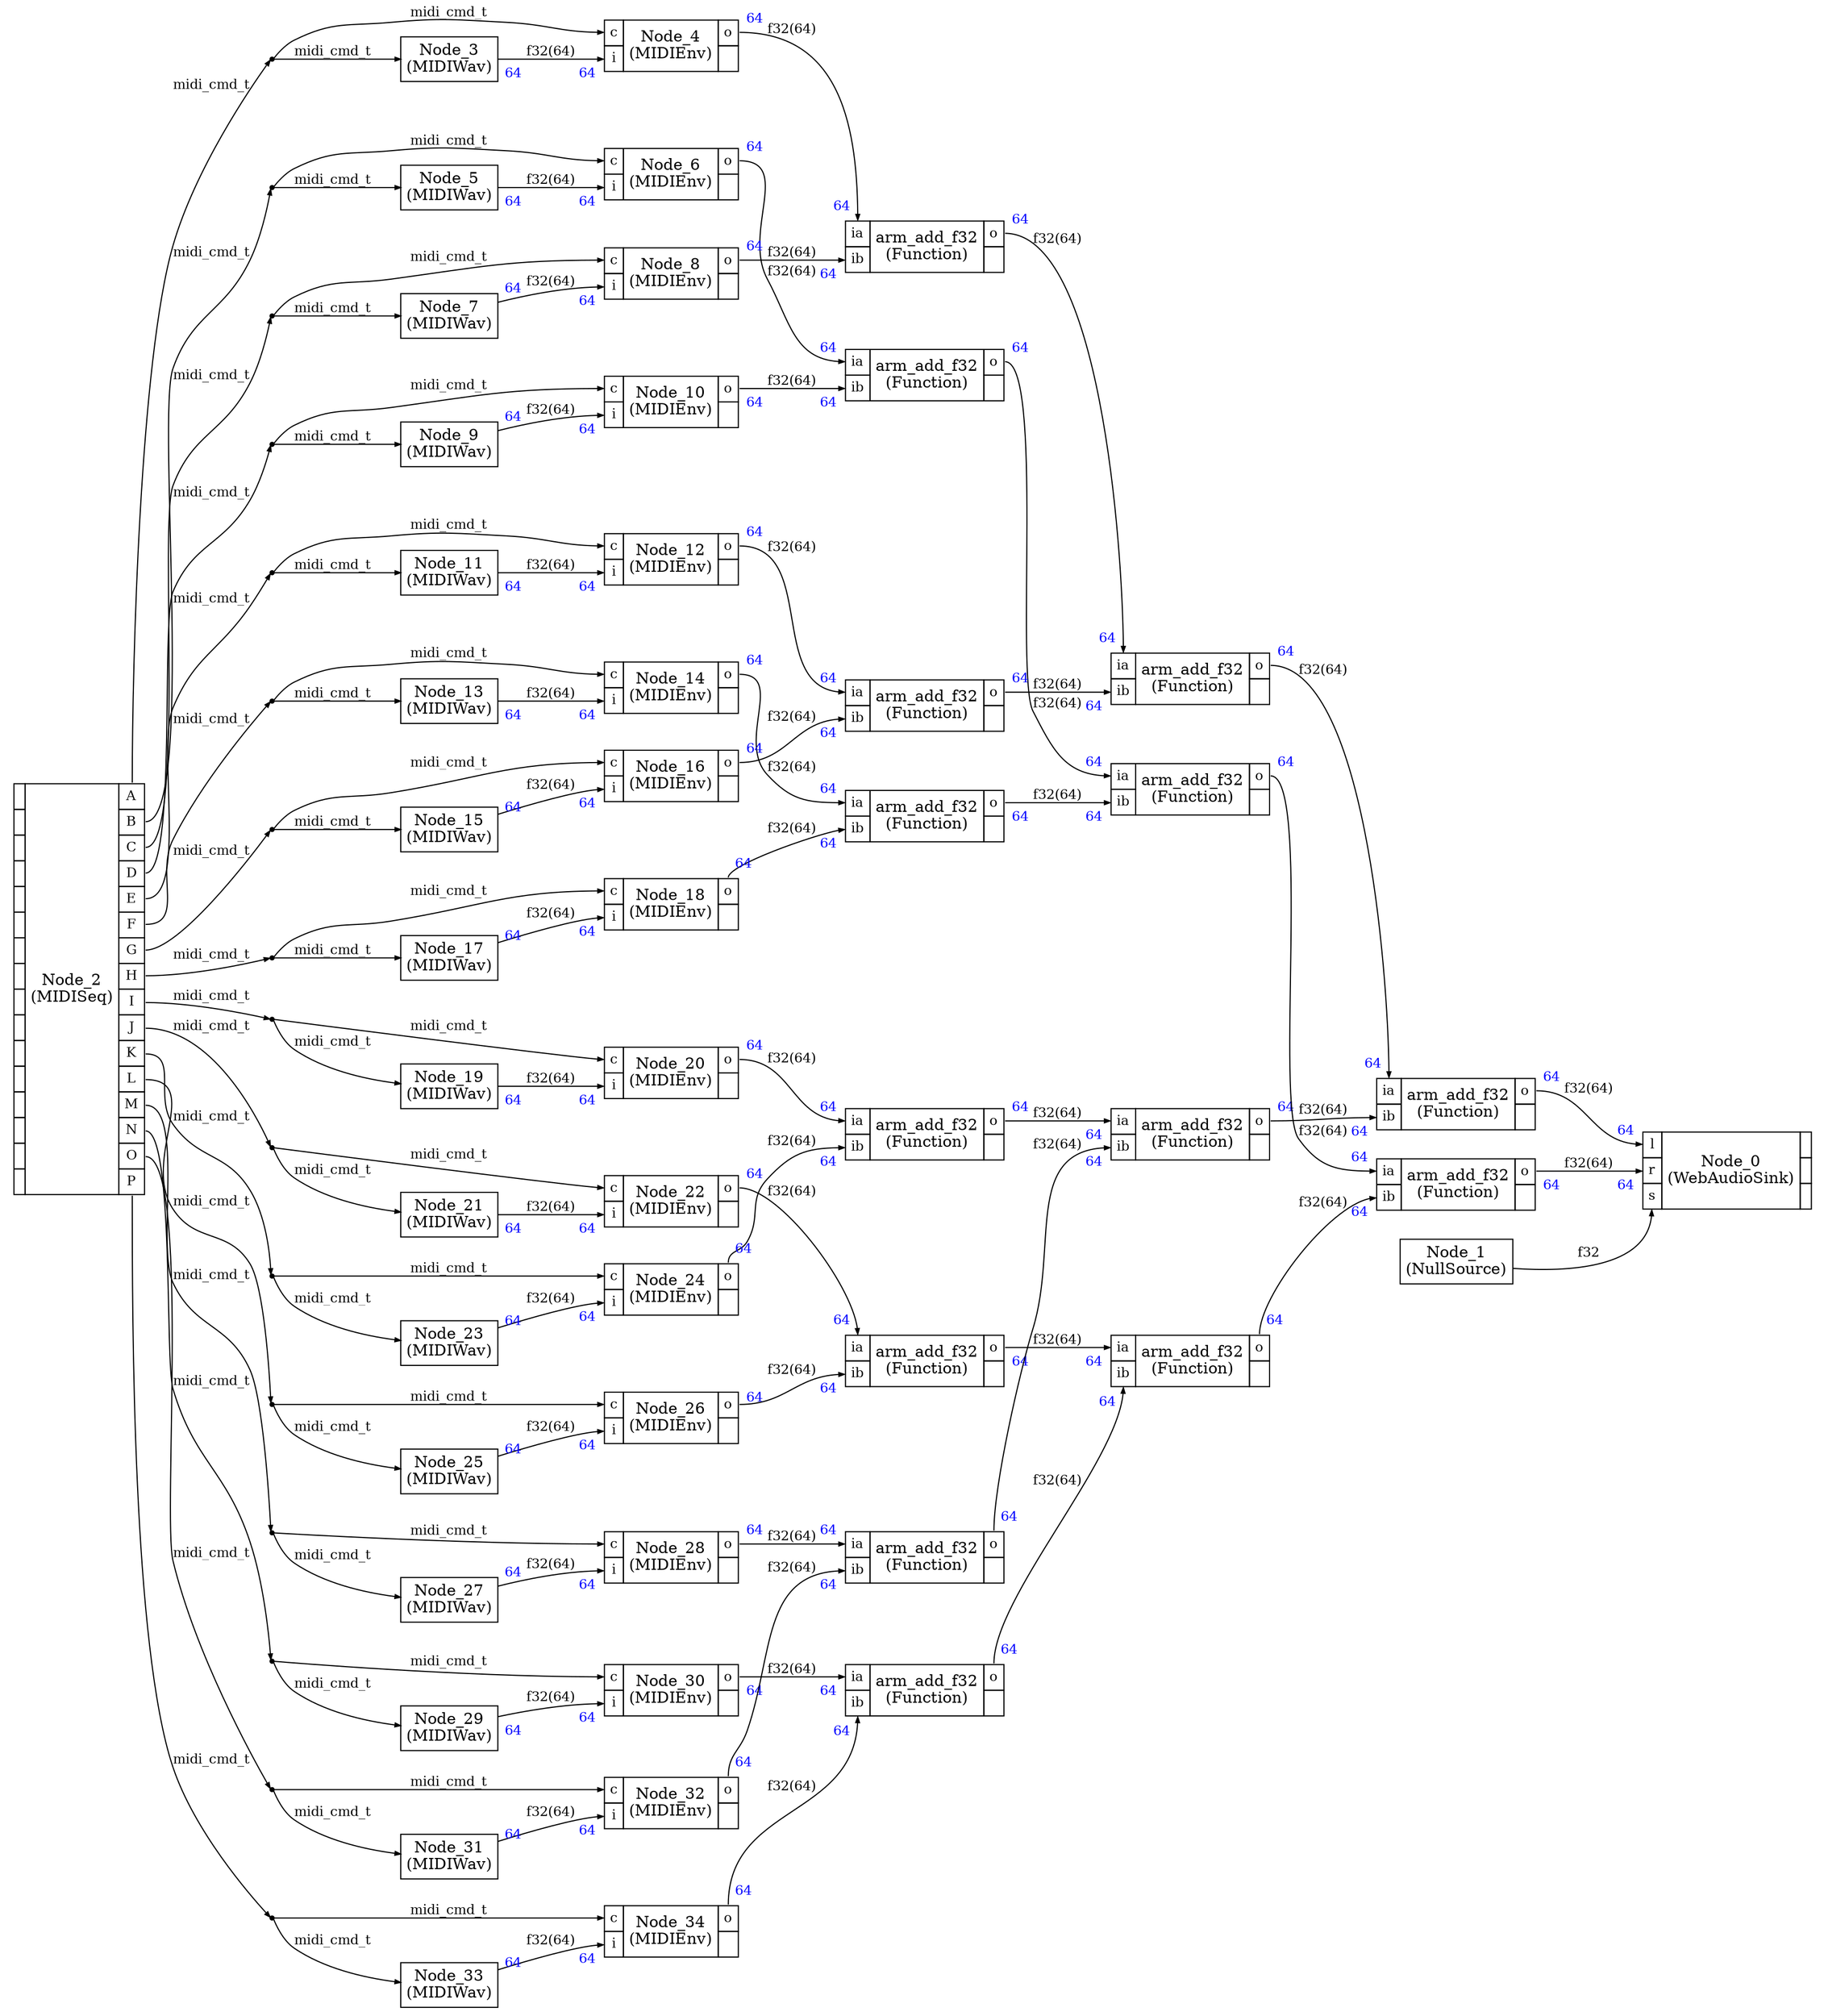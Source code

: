 



digraph structs {
    bgcolor = "white"
    node [shape=plaintext,color="black",fontcolor="black",fontname="Times-Roman"]
    rankdir=LR
    edge [arrowsize="0.5",color="black",fontcolor="black",fontname="Times-Roman"]



Node_0 [label=<
<TABLE color="black" bgcolor="none" BORDER="0" CELLBORDER="1" CELLSPACING="0" CELLPADDING="4">
  <TR>
    <TD PORT="l"><FONT POINT-SIZE="12.0" COLOR="black">l</FONT></TD>
    <TD ALIGN="CENTER" ROWSPAN="3"><FONT COLOR="black" POINT-SIZE="14.0">Node_0<BR/>(WebAudioSink)</FONT></TD>
    <TD></TD>
  </TR>
<TR>
<TD PORT="r"><FONT POINT-SIZE="12.0" COLOR="black">r</FONT></TD>

 
<TD></TD></TR><TR>
<TD PORT="s"><FONT POINT-SIZE="12.0" COLOR="black">s</FONT></TD>

 
<TD></TD></TR>

</TABLE>>];

Node_1 [label=<
<TABLE color="black" bgcolor="none" BORDER="0" CELLBORDER="1" CELLSPACING="0" CELLPADDING="4">
  <TR>
    <TD ALIGN="CENTER" PORT="i"><FONT COLOR="black" POINT-SIZE="14.0">Node_1<BR/>(NullSource)</FONT></TD>
  </TR>
</TABLE>>];


Node_10 [label=<
<TABLE color="black" bgcolor="none" BORDER="0" CELLBORDER="1" CELLSPACING="0" CELLPADDING="4">
  <TR>
    <TD PORT="c"><FONT POINT-SIZE="12.0" COLOR="black">c</FONT></TD>
    <TD ALIGN="CENTER" ROWSPAN="2"><FONT COLOR="black" POINT-SIZE="14.0">Node_10<BR/>(MIDIEnv)</FONT></TD>
    <TD PORT="o"><FONT POINT-SIZE="12.0" COLOR="black">o</FONT></TD>
  </TR>
<TR>
<TD PORT="i"><FONT POINT-SIZE="12.0" COLOR="black">i</FONT></TD>

 
<TD></TD></TR>

</TABLE>>];

Node_11 [label=<
<TABLE color="black" bgcolor="none" BORDER="0" CELLBORDER="1" CELLSPACING="0" CELLPADDING="4">
  <TR>
    <TD ALIGN="CENTER" PORT="i"><FONT COLOR="black" POINT-SIZE="14.0">Node_11<BR/>(MIDIWav)</FONT></TD>
  </TR>
</TABLE>>];


Node_12 [label=<
<TABLE color="black" bgcolor="none" BORDER="0" CELLBORDER="1" CELLSPACING="0" CELLPADDING="4">
  <TR>
    <TD PORT="c"><FONT POINT-SIZE="12.0" COLOR="black">c</FONT></TD>
    <TD ALIGN="CENTER" ROWSPAN="2"><FONT COLOR="black" POINT-SIZE="14.0">Node_12<BR/>(MIDIEnv)</FONT></TD>
    <TD PORT="o"><FONT POINT-SIZE="12.0" COLOR="black">o</FONT></TD>
  </TR>
<TR>
<TD PORT="i"><FONT POINT-SIZE="12.0" COLOR="black">i</FONT></TD>

 
<TD></TD></TR>

</TABLE>>];

Node_13 [label=<
<TABLE color="black" bgcolor="none" BORDER="0" CELLBORDER="1" CELLSPACING="0" CELLPADDING="4">
  <TR>
    <TD ALIGN="CENTER" PORT="i"><FONT COLOR="black" POINT-SIZE="14.0">Node_13<BR/>(MIDIWav)</FONT></TD>
  </TR>
</TABLE>>];


Node_14 [label=<
<TABLE color="black" bgcolor="none" BORDER="0" CELLBORDER="1" CELLSPACING="0" CELLPADDING="4">
  <TR>
    <TD PORT="c"><FONT POINT-SIZE="12.0" COLOR="black">c</FONT></TD>
    <TD ALIGN="CENTER" ROWSPAN="2"><FONT COLOR="black" POINT-SIZE="14.0">Node_14<BR/>(MIDIEnv)</FONT></TD>
    <TD PORT="o"><FONT POINT-SIZE="12.0" COLOR="black">o</FONT></TD>
  </TR>
<TR>
<TD PORT="i"><FONT POINT-SIZE="12.0" COLOR="black">i</FONT></TD>

 
<TD></TD></TR>

</TABLE>>];

Node_15 [label=<
<TABLE color="black" bgcolor="none" BORDER="0" CELLBORDER="1" CELLSPACING="0" CELLPADDING="4">
  <TR>
    <TD ALIGN="CENTER" PORT="i"><FONT COLOR="black" POINT-SIZE="14.0">Node_15<BR/>(MIDIWav)</FONT></TD>
  </TR>
</TABLE>>];


Node_16 [label=<
<TABLE color="black" bgcolor="none" BORDER="0" CELLBORDER="1" CELLSPACING="0" CELLPADDING="4">
  <TR>
    <TD PORT="c"><FONT POINT-SIZE="12.0" COLOR="black">c</FONT></TD>
    <TD ALIGN="CENTER" ROWSPAN="2"><FONT COLOR="black" POINT-SIZE="14.0">Node_16<BR/>(MIDIEnv)</FONT></TD>
    <TD PORT="o"><FONT POINT-SIZE="12.0" COLOR="black">o</FONT></TD>
  </TR>
<TR>
<TD PORT="i"><FONT POINT-SIZE="12.0" COLOR="black">i</FONT></TD>

 
<TD></TD></TR>

</TABLE>>];

Node_17 [label=<
<TABLE color="black" bgcolor="none" BORDER="0" CELLBORDER="1" CELLSPACING="0" CELLPADDING="4">
  <TR>
    <TD ALIGN="CENTER" PORT="i"><FONT COLOR="black" POINT-SIZE="14.0">Node_17<BR/>(MIDIWav)</FONT></TD>
  </TR>
</TABLE>>];


Node_18 [label=<
<TABLE color="black" bgcolor="none" BORDER="0" CELLBORDER="1" CELLSPACING="0" CELLPADDING="4">
  <TR>
    <TD PORT="c"><FONT POINT-SIZE="12.0" COLOR="black">c</FONT></TD>
    <TD ALIGN="CENTER" ROWSPAN="2"><FONT COLOR="black" POINT-SIZE="14.0">Node_18<BR/>(MIDIEnv)</FONT></TD>
    <TD PORT="o"><FONT POINT-SIZE="12.0" COLOR="black">o</FONT></TD>
  </TR>
<TR>
<TD PORT="i"><FONT POINT-SIZE="12.0" COLOR="black">i</FONT></TD>

 
<TD></TD></TR>

</TABLE>>];

Node_19 [label=<
<TABLE color="black" bgcolor="none" BORDER="0" CELLBORDER="1" CELLSPACING="0" CELLPADDING="4">
  <TR>
    <TD ALIGN="CENTER" PORT="i"><FONT COLOR="black" POINT-SIZE="14.0">Node_19<BR/>(MIDIWav)</FONT></TD>
  </TR>
</TABLE>>];


Node_2 [label=<
<TABLE color="black" bgcolor="none" BORDER="0" CELLBORDER="1" CELLSPACING="0" CELLPADDING="4">
  <TR>
    <TD></TD>
    <TD ALIGN="CENTER" ROWSPAN="16"><FONT COLOR="black" POINT-SIZE="14.0">Node_2<BR/>(MIDISeq)</FONT></TD>
    <TD PORT="A"><FONT POINT-SIZE="12.0" COLOR="black">A</FONT></TD>
  </TR>
<TR>
 
<TD></TD>
<TD PORT="B"><FONT POINT-SIZE="12.0" COLOR="black">B</FONT></TD>
</TR><TR>
 
<TD></TD>
<TD PORT="C"><FONT POINT-SIZE="12.0" COLOR="black">C</FONT></TD>
</TR><TR>
 
<TD></TD>
<TD PORT="D"><FONT POINT-SIZE="12.0" COLOR="black">D</FONT></TD>
</TR><TR>
 
<TD></TD>
<TD PORT="E"><FONT POINT-SIZE="12.0" COLOR="black">E</FONT></TD>
</TR><TR>
 
<TD></TD>
<TD PORT="F"><FONT POINT-SIZE="12.0" COLOR="black">F</FONT></TD>
</TR><TR>
 
<TD></TD>
<TD PORT="G"><FONT POINT-SIZE="12.0" COLOR="black">G</FONT></TD>
</TR><TR>
 
<TD></TD>
<TD PORT="H"><FONT POINT-SIZE="12.0" COLOR="black">H</FONT></TD>
</TR><TR>
 
<TD></TD>
<TD PORT="I"><FONT POINT-SIZE="12.0" COLOR="black">I</FONT></TD>
</TR><TR>
 
<TD></TD>
<TD PORT="J"><FONT POINT-SIZE="12.0" COLOR="black">J</FONT></TD>
</TR><TR>
 
<TD></TD>
<TD PORT="K"><FONT POINT-SIZE="12.0" COLOR="black">K</FONT></TD>
</TR><TR>
 
<TD></TD>
<TD PORT="L"><FONT POINT-SIZE="12.0" COLOR="black">L</FONT></TD>
</TR><TR>
 
<TD></TD>
<TD PORT="M"><FONT POINT-SIZE="12.0" COLOR="black">M</FONT></TD>
</TR><TR>
 
<TD></TD>
<TD PORT="N"><FONT POINT-SIZE="12.0" COLOR="black">N</FONT></TD>
</TR><TR>
 
<TD></TD>
<TD PORT="O"><FONT POINT-SIZE="12.0" COLOR="black">O</FONT></TD>
</TR><TR>
 
<TD></TD>
<TD PORT="P"><FONT POINT-SIZE="12.0" COLOR="black">P</FONT></TD>
</TR>

</TABLE>>];


Node_20 [label=<
<TABLE color="black" bgcolor="none" BORDER="0" CELLBORDER="1" CELLSPACING="0" CELLPADDING="4">
  <TR>
    <TD PORT="c"><FONT POINT-SIZE="12.0" COLOR="black">c</FONT></TD>
    <TD ALIGN="CENTER" ROWSPAN="2"><FONT COLOR="black" POINT-SIZE="14.0">Node_20<BR/>(MIDIEnv)</FONT></TD>
    <TD PORT="o"><FONT POINT-SIZE="12.0" COLOR="black">o</FONT></TD>
  </TR>
<TR>
<TD PORT="i"><FONT POINT-SIZE="12.0" COLOR="black">i</FONT></TD>

 
<TD></TD></TR>

</TABLE>>];

Node_21 [label=<
<TABLE color="black" bgcolor="none" BORDER="0" CELLBORDER="1" CELLSPACING="0" CELLPADDING="4">
  <TR>
    <TD ALIGN="CENTER" PORT="i"><FONT COLOR="black" POINT-SIZE="14.0">Node_21<BR/>(MIDIWav)</FONT></TD>
  </TR>
</TABLE>>];


Node_22 [label=<
<TABLE color="black" bgcolor="none" BORDER="0" CELLBORDER="1" CELLSPACING="0" CELLPADDING="4">
  <TR>
    <TD PORT="c"><FONT POINT-SIZE="12.0" COLOR="black">c</FONT></TD>
    <TD ALIGN="CENTER" ROWSPAN="2"><FONT COLOR="black" POINT-SIZE="14.0">Node_22<BR/>(MIDIEnv)</FONT></TD>
    <TD PORT="o"><FONT POINT-SIZE="12.0" COLOR="black">o</FONT></TD>
  </TR>
<TR>
<TD PORT="i"><FONT POINT-SIZE="12.0" COLOR="black">i</FONT></TD>

 
<TD></TD></TR>

</TABLE>>];

Node_23 [label=<
<TABLE color="black" bgcolor="none" BORDER="0" CELLBORDER="1" CELLSPACING="0" CELLPADDING="4">
  <TR>
    <TD ALIGN="CENTER" PORT="i"><FONT COLOR="black" POINT-SIZE="14.0">Node_23<BR/>(MIDIWav)</FONT></TD>
  </TR>
</TABLE>>];


Node_24 [label=<
<TABLE color="black" bgcolor="none" BORDER="0" CELLBORDER="1" CELLSPACING="0" CELLPADDING="4">
  <TR>
    <TD PORT="c"><FONT POINT-SIZE="12.0" COLOR="black">c</FONT></TD>
    <TD ALIGN="CENTER" ROWSPAN="2"><FONT COLOR="black" POINT-SIZE="14.0">Node_24<BR/>(MIDIEnv)</FONT></TD>
    <TD PORT="o"><FONT POINT-SIZE="12.0" COLOR="black">o</FONT></TD>
  </TR>
<TR>
<TD PORT="i"><FONT POINT-SIZE="12.0" COLOR="black">i</FONT></TD>

 
<TD></TD></TR>

</TABLE>>];

Node_25 [label=<
<TABLE color="black" bgcolor="none" BORDER="0" CELLBORDER="1" CELLSPACING="0" CELLPADDING="4">
  <TR>
    <TD ALIGN="CENTER" PORT="i"><FONT COLOR="black" POINT-SIZE="14.0">Node_25<BR/>(MIDIWav)</FONT></TD>
  </TR>
</TABLE>>];


Node_26 [label=<
<TABLE color="black" bgcolor="none" BORDER="0" CELLBORDER="1" CELLSPACING="0" CELLPADDING="4">
  <TR>
    <TD PORT="c"><FONT POINT-SIZE="12.0" COLOR="black">c</FONT></TD>
    <TD ALIGN="CENTER" ROWSPAN="2"><FONT COLOR="black" POINT-SIZE="14.0">Node_26<BR/>(MIDIEnv)</FONT></TD>
    <TD PORT="o"><FONT POINT-SIZE="12.0" COLOR="black">o</FONT></TD>
  </TR>
<TR>
<TD PORT="i"><FONT POINT-SIZE="12.0" COLOR="black">i</FONT></TD>

 
<TD></TD></TR>

</TABLE>>];

Node_27 [label=<
<TABLE color="black" bgcolor="none" BORDER="0" CELLBORDER="1" CELLSPACING="0" CELLPADDING="4">
  <TR>
    <TD ALIGN="CENTER" PORT="i"><FONT COLOR="black" POINT-SIZE="14.0">Node_27<BR/>(MIDIWav)</FONT></TD>
  </TR>
</TABLE>>];


Node_28 [label=<
<TABLE color="black" bgcolor="none" BORDER="0" CELLBORDER="1" CELLSPACING="0" CELLPADDING="4">
  <TR>
    <TD PORT="c"><FONT POINT-SIZE="12.0" COLOR="black">c</FONT></TD>
    <TD ALIGN="CENTER" ROWSPAN="2"><FONT COLOR="black" POINT-SIZE="14.0">Node_28<BR/>(MIDIEnv)</FONT></TD>
    <TD PORT="o"><FONT POINT-SIZE="12.0" COLOR="black">o</FONT></TD>
  </TR>
<TR>
<TD PORT="i"><FONT POINT-SIZE="12.0" COLOR="black">i</FONT></TD>

 
<TD></TD></TR>

</TABLE>>];

Node_29 [label=<
<TABLE color="black" bgcolor="none" BORDER="0" CELLBORDER="1" CELLSPACING="0" CELLPADDING="4">
  <TR>
    <TD ALIGN="CENTER" PORT="i"><FONT COLOR="black" POINT-SIZE="14.0">Node_29<BR/>(MIDIWav)</FONT></TD>
  </TR>
</TABLE>>];

Node_3 [label=<
<TABLE color="black" bgcolor="none" BORDER="0" CELLBORDER="1" CELLSPACING="0" CELLPADDING="4">
  <TR>
    <TD ALIGN="CENTER" PORT="i"><FONT COLOR="black" POINT-SIZE="14.0">Node_3<BR/>(MIDIWav)</FONT></TD>
  </TR>
</TABLE>>];


Node_30 [label=<
<TABLE color="black" bgcolor="none" BORDER="0" CELLBORDER="1" CELLSPACING="0" CELLPADDING="4">
  <TR>
    <TD PORT="c"><FONT POINT-SIZE="12.0" COLOR="black">c</FONT></TD>
    <TD ALIGN="CENTER" ROWSPAN="2"><FONT COLOR="black" POINT-SIZE="14.0">Node_30<BR/>(MIDIEnv)</FONT></TD>
    <TD PORT="o"><FONT POINT-SIZE="12.0" COLOR="black">o</FONT></TD>
  </TR>
<TR>
<TD PORT="i"><FONT POINT-SIZE="12.0" COLOR="black">i</FONT></TD>

 
<TD></TD></TR>

</TABLE>>];

Node_31 [label=<
<TABLE color="black" bgcolor="none" BORDER="0" CELLBORDER="1" CELLSPACING="0" CELLPADDING="4">
  <TR>
    <TD ALIGN="CENTER" PORT="i"><FONT COLOR="black" POINT-SIZE="14.0">Node_31<BR/>(MIDIWav)</FONT></TD>
  </TR>
</TABLE>>];


Node_32 [label=<
<TABLE color="black" bgcolor="none" BORDER="0" CELLBORDER="1" CELLSPACING="0" CELLPADDING="4">
  <TR>
    <TD PORT="c"><FONT POINT-SIZE="12.0" COLOR="black">c</FONT></TD>
    <TD ALIGN="CENTER" ROWSPAN="2"><FONT COLOR="black" POINT-SIZE="14.0">Node_32<BR/>(MIDIEnv)</FONT></TD>
    <TD PORT="o"><FONT POINT-SIZE="12.0" COLOR="black">o</FONT></TD>
  </TR>
<TR>
<TD PORT="i"><FONT POINT-SIZE="12.0" COLOR="black">i</FONT></TD>

 
<TD></TD></TR>

</TABLE>>];

Node_33 [label=<
<TABLE color="black" bgcolor="none" BORDER="0" CELLBORDER="1" CELLSPACING="0" CELLPADDING="4">
  <TR>
    <TD ALIGN="CENTER" PORT="i"><FONT COLOR="black" POINT-SIZE="14.0">Node_33<BR/>(MIDIWav)</FONT></TD>
  </TR>
</TABLE>>];


Node_34 [label=<
<TABLE color="black" bgcolor="none" BORDER="0" CELLBORDER="1" CELLSPACING="0" CELLPADDING="4">
  <TR>
    <TD PORT="c"><FONT POINT-SIZE="12.0" COLOR="black">c</FONT></TD>
    <TD ALIGN="CENTER" ROWSPAN="2"><FONT COLOR="black" POINT-SIZE="14.0">Node_34<BR/>(MIDIEnv)</FONT></TD>
    <TD PORT="o"><FONT POINT-SIZE="12.0" COLOR="black">o</FONT></TD>
  </TR>
<TR>
<TD PORT="i"><FONT POINT-SIZE="12.0" COLOR="black">i</FONT></TD>

 
<TD></TD></TR>

</TABLE>>];


Node_4 [label=<
<TABLE color="black" bgcolor="none" BORDER="0" CELLBORDER="1" CELLSPACING="0" CELLPADDING="4">
  <TR>
    <TD PORT="c"><FONT POINT-SIZE="12.0" COLOR="black">c</FONT></TD>
    <TD ALIGN="CENTER" ROWSPAN="2"><FONT COLOR="black" POINT-SIZE="14.0">Node_4<BR/>(MIDIEnv)</FONT></TD>
    <TD PORT="o"><FONT POINT-SIZE="12.0" COLOR="black">o</FONT></TD>
  </TR>
<TR>
<TD PORT="i"><FONT POINT-SIZE="12.0" COLOR="black">i</FONT></TD>

 
<TD></TD></TR>

</TABLE>>];

Node_5 [label=<
<TABLE color="black" bgcolor="none" BORDER="0" CELLBORDER="1" CELLSPACING="0" CELLPADDING="4">
  <TR>
    <TD ALIGN="CENTER" PORT="i"><FONT COLOR="black" POINT-SIZE="14.0">Node_5<BR/>(MIDIWav)</FONT></TD>
  </TR>
</TABLE>>];


Node_6 [label=<
<TABLE color="black" bgcolor="none" BORDER="0" CELLBORDER="1" CELLSPACING="0" CELLPADDING="4">
  <TR>
    <TD PORT="c"><FONT POINT-SIZE="12.0" COLOR="black">c</FONT></TD>
    <TD ALIGN="CENTER" ROWSPAN="2"><FONT COLOR="black" POINT-SIZE="14.0">Node_6<BR/>(MIDIEnv)</FONT></TD>
    <TD PORT="o"><FONT POINT-SIZE="12.0" COLOR="black">o</FONT></TD>
  </TR>
<TR>
<TD PORT="i"><FONT POINT-SIZE="12.0" COLOR="black">i</FONT></TD>

 
<TD></TD></TR>

</TABLE>>];

Node_7 [label=<
<TABLE color="black" bgcolor="none" BORDER="0" CELLBORDER="1" CELLSPACING="0" CELLPADDING="4">
  <TR>
    <TD ALIGN="CENTER" PORT="i"><FONT COLOR="black" POINT-SIZE="14.0">Node_7<BR/>(MIDIWav)</FONT></TD>
  </TR>
</TABLE>>];


Node_8 [label=<
<TABLE color="black" bgcolor="none" BORDER="0" CELLBORDER="1" CELLSPACING="0" CELLPADDING="4">
  <TR>
    <TD PORT="c"><FONT POINT-SIZE="12.0" COLOR="black">c</FONT></TD>
    <TD ALIGN="CENTER" ROWSPAN="2"><FONT COLOR="black" POINT-SIZE="14.0">Node_8<BR/>(MIDIEnv)</FONT></TD>
    <TD PORT="o"><FONT POINT-SIZE="12.0" COLOR="black">o</FONT></TD>
  </TR>
<TR>
<TD PORT="i"><FONT POINT-SIZE="12.0" COLOR="black">i</FONT></TD>

 
<TD></TD></TR>

</TABLE>>];

Node_9 [label=<
<TABLE color="black" bgcolor="none" BORDER="0" CELLBORDER="1" CELLSPACING="0" CELLPADDING="4">
  <TR>
    <TD ALIGN="CENTER" PORT="i"><FONT COLOR="black" POINT-SIZE="14.0">Node_9<BR/>(MIDIWav)</FONT></TD>
  </TR>
</TABLE>>];


arm_add_f321 [label=<
<TABLE color="black" bgcolor="none" BORDER="0" CELLBORDER="1" CELLSPACING="0" CELLPADDING="4">
  <TR>
    <TD PORT="ia"><FONT POINT-SIZE="12.0" COLOR="black">ia</FONT></TD>
    <TD ALIGN="CENTER" ROWSPAN="2"><FONT COLOR="black" POINT-SIZE="14.0">arm_add_f32<BR/>(Function)</FONT></TD>
    <TD PORT="o"><FONT POINT-SIZE="12.0" COLOR="black">o</FONT></TD>
  </TR>
<TR>
<TD PORT="ib"><FONT POINT-SIZE="12.0" COLOR="black">ib</FONT></TD>

 
<TD></TD></TR>

</TABLE>>];


arm_add_f3210 [label=<
<TABLE color="black" bgcolor="none" BORDER="0" CELLBORDER="1" CELLSPACING="0" CELLPADDING="4">
  <TR>
    <TD PORT="ia"><FONT POINT-SIZE="12.0" COLOR="black">ia</FONT></TD>
    <TD ALIGN="CENTER" ROWSPAN="2"><FONT COLOR="black" POINT-SIZE="14.0">arm_add_f32<BR/>(Function)</FONT></TD>
    <TD PORT="o"><FONT POINT-SIZE="12.0" COLOR="black">o</FONT></TD>
  </TR>
<TR>
<TD PORT="ib"><FONT POINT-SIZE="12.0" COLOR="black">ib</FONT></TD>

 
<TD></TD></TR>

</TABLE>>];


arm_add_f3211 [label=<
<TABLE color="black" bgcolor="none" BORDER="0" CELLBORDER="1" CELLSPACING="0" CELLPADDING="4">
  <TR>
    <TD PORT="ia"><FONT POINT-SIZE="12.0" COLOR="black">ia</FONT></TD>
    <TD ALIGN="CENTER" ROWSPAN="2"><FONT COLOR="black" POINT-SIZE="14.0">arm_add_f32<BR/>(Function)</FONT></TD>
    <TD PORT="o"><FONT POINT-SIZE="12.0" COLOR="black">o</FONT></TD>
  </TR>
<TR>
<TD PORT="ib"><FONT POINT-SIZE="12.0" COLOR="black">ib</FONT></TD>

 
<TD></TD></TR>

</TABLE>>];


arm_add_f3212 [label=<
<TABLE color="black" bgcolor="none" BORDER="0" CELLBORDER="1" CELLSPACING="0" CELLPADDING="4">
  <TR>
    <TD PORT="ia"><FONT POINT-SIZE="12.0" COLOR="black">ia</FONT></TD>
    <TD ALIGN="CENTER" ROWSPAN="2"><FONT COLOR="black" POINT-SIZE="14.0">arm_add_f32<BR/>(Function)</FONT></TD>
    <TD PORT="o"><FONT POINT-SIZE="12.0" COLOR="black">o</FONT></TD>
  </TR>
<TR>
<TD PORT="ib"><FONT POINT-SIZE="12.0" COLOR="black">ib</FONT></TD>

 
<TD></TD></TR>

</TABLE>>];


arm_add_f3213 [label=<
<TABLE color="black" bgcolor="none" BORDER="0" CELLBORDER="1" CELLSPACING="0" CELLPADDING="4">
  <TR>
    <TD PORT="ia"><FONT POINT-SIZE="12.0" COLOR="black">ia</FONT></TD>
    <TD ALIGN="CENTER" ROWSPAN="2"><FONT COLOR="black" POINT-SIZE="14.0">arm_add_f32<BR/>(Function)</FONT></TD>
    <TD PORT="o"><FONT POINT-SIZE="12.0" COLOR="black">o</FONT></TD>
  </TR>
<TR>
<TD PORT="ib"><FONT POINT-SIZE="12.0" COLOR="black">ib</FONT></TD>

 
<TD></TD></TR>

</TABLE>>];


arm_add_f3214 [label=<
<TABLE color="black" bgcolor="none" BORDER="0" CELLBORDER="1" CELLSPACING="0" CELLPADDING="4">
  <TR>
    <TD PORT="ia"><FONT POINT-SIZE="12.0" COLOR="black">ia</FONT></TD>
    <TD ALIGN="CENTER" ROWSPAN="2"><FONT COLOR="black" POINT-SIZE="14.0">arm_add_f32<BR/>(Function)</FONT></TD>
    <TD PORT="o"><FONT POINT-SIZE="12.0" COLOR="black">o</FONT></TD>
  </TR>
<TR>
<TD PORT="ib"><FONT POINT-SIZE="12.0" COLOR="black">ib</FONT></TD>

 
<TD></TD></TR>

</TABLE>>];


arm_add_f322 [label=<
<TABLE color="black" bgcolor="none" BORDER="0" CELLBORDER="1" CELLSPACING="0" CELLPADDING="4">
  <TR>
    <TD PORT="ia"><FONT POINT-SIZE="12.0" COLOR="black">ia</FONT></TD>
    <TD ALIGN="CENTER" ROWSPAN="2"><FONT COLOR="black" POINT-SIZE="14.0">arm_add_f32<BR/>(Function)</FONT></TD>
    <TD PORT="o"><FONT POINT-SIZE="12.0" COLOR="black">o</FONT></TD>
  </TR>
<TR>
<TD PORT="ib"><FONT POINT-SIZE="12.0" COLOR="black">ib</FONT></TD>

 
<TD></TD></TR>

</TABLE>>];


arm_add_f323 [label=<
<TABLE color="black" bgcolor="none" BORDER="0" CELLBORDER="1" CELLSPACING="0" CELLPADDING="4">
  <TR>
    <TD PORT="ia"><FONT POINT-SIZE="12.0" COLOR="black">ia</FONT></TD>
    <TD ALIGN="CENTER" ROWSPAN="2"><FONT COLOR="black" POINT-SIZE="14.0">arm_add_f32<BR/>(Function)</FONT></TD>
    <TD PORT="o"><FONT POINT-SIZE="12.0" COLOR="black">o</FONT></TD>
  </TR>
<TR>
<TD PORT="ib"><FONT POINT-SIZE="12.0" COLOR="black">ib</FONT></TD>

 
<TD></TD></TR>

</TABLE>>];


arm_add_f324 [label=<
<TABLE color="black" bgcolor="none" BORDER="0" CELLBORDER="1" CELLSPACING="0" CELLPADDING="4">
  <TR>
    <TD PORT="ia"><FONT POINT-SIZE="12.0" COLOR="black">ia</FONT></TD>
    <TD ALIGN="CENTER" ROWSPAN="2"><FONT COLOR="black" POINT-SIZE="14.0">arm_add_f32<BR/>(Function)</FONT></TD>
    <TD PORT="o"><FONT POINT-SIZE="12.0" COLOR="black">o</FONT></TD>
  </TR>
<TR>
<TD PORT="ib"><FONT POINT-SIZE="12.0" COLOR="black">ib</FONT></TD>

 
<TD></TD></TR>

</TABLE>>];


arm_add_f325 [label=<
<TABLE color="black" bgcolor="none" BORDER="0" CELLBORDER="1" CELLSPACING="0" CELLPADDING="4">
  <TR>
    <TD PORT="ia"><FONT POINT-SIZE="12.0" COLOR="black">ia</FONT></TD>
    <TD ALIGN="CENTER" ROWSPAN="2"><FONT COLOR="black" POINT-SIZE="14.0">arm_add_f32<BR/>(Function)</FONT></TD>
    <TD PORT="o"><FONT POINT-SIZE="12.0" COLOR="black">o</FONT></TD>
  </TR>
<TR>
<TD PORT="ib"><FONT POINT-SIZE="12.0" COLOR="black">ib</FONT></TD>

 
<TD></TD></TR>

</TABLE>>];


arm_add_f326 [label=<
<TABLE color="black" bgcolor="none" BORDER="0" CELLBORDER="1" CELLSPACING="0" CELLPADDING="4">
  <TR>
    <TD PORT="ia"><FONT POINT-SIZE="12.0" COLOR="black">ia</FONT></TD>
    <TD ALIGN="CENTER" ROWSPAN="2"><FONT COLOR="black" POINT-SIZE="14.0">arm_add_f32<BR/>(Function)</FONT></TD>
    <TD PORT="o"><FONT POINT-SIZE="12.0" COLOR="black">o</FONT></TD>
  </TR>
<TR>
<TD PORT="ib"><FONT POINT-SIZE="12.0" COLOR="black">ib</FONT></TD>

 
<TD></TD></TR>

</TABLE>>];


arm_add_f327 [label=<
<TABLE color="black" bgcolor="none" BORDER="0" CELLBORDER="1" CELLSPACING="0" CELLPADDING="4">
  <TR>
    <TD PORT="ia"><FONT POINT-SIZE="12.0" COLOR="black">ia</FONT></TD>
    <TD ALIGN="CENTER" ROWSPAN="2"><FONT COLOR="black" POINT-SIZE="14.0">arm_add_f32<BR/>(Function)</FONT></TD>
    <TD PORT="o"><FONT POINT-SIZE="12.0" COLOR="black">o</FONT></TD>
  </TR>
<TR>
<TD PORT="ib"><FONT POINT-SIZE="12.0" COLOR="black">ib</FONT></TD>

 
<TD></TD></TR>

</TABLE>>];


arm_add_f328 [label=<
<TABLE color="black" bgcolor="none" BORDER="0" CELLBORDER="1" CELLSPACING="0" CELLPADDING="4">
  <TR>
    <TD PORT="ia"><FONT POINT-SIZE="12.0" COLOR="black">ia</FONT></TD>
    <TD ALIGN="CENTER" ROWSPAN="2"><FONT COLOR="black" POINT-SIZE="14.0">arm_add_f32<BR/>(Function)</FONT></TD>
    <TD PORT="o"><FONT POINT-SIZE="12.0" COLOR="black">o</FONT></TD>
  </TR>
<TR>
<TD PORT="ib"><FONT POINT-SIZE="12.0" COLOR="black">ib</FONT></TD>

 
<TD></TD></TR>

</TABLE>>];


arm_add_f329 [label=<
<TABLE color="black" bgcolor="none" BORDER="0" CELLBORDER="1" CELLSPACING="0" CELLPADDING="4">
  <TR>
    <TD PORT="ia"><FONT POINT-SIZE="12.0" COLOR="black">ia</FONT></TD>
    <TD ALIGN="CENTER" ROWSPAN="2"><FONT COLOR="black" POINT-SIZE="14.0">arm_add_f32<BR/>(Function)</FONT></TD>
    <TD PORT="o"><FONT POINT-SIZE="12.0" COLOR="black">o</FONT></TD>
  </TR>
<TR>
<TD PORT="ib"><FONT POINT-SIZE="12.0" COLOR="black">ib</FONT></TD>

 
<TD></TD></TR>

</TABLE>>];

dup0 [shape=point,label="dup0"]

dup1 [shape=point,label="dup1"]

dup10 [shape=point,label="dup10"]

dup11 [shape=point,label="dup11"]

dup12 [shape=point,label="dup12"]

dup13 [shape=point,label="dup13"]

dup14 [shape=point,label="dup14"]

dup15 [shape=point,label="dup15"]

dup2 [shape=point,label="dup2"]

dup3 [shape=point,label="dup3"]

dup4 [shape=point,label="dup4"]

dup5 [shape=point,label="dup5"]

dup6 [shape=point,label="dup6"]

dup7 [shape=point,label="dup7"]

dup8 [shape=point,label="dup8"]

dup9 [shape=point,label="dup9"]



Node_1:i -> Node_0:s [style="solid",color="black",fontsize="12.0",fontcolor="black",label=<f32>

]

Node_3:i -> Node_4:i [style="solid",color="black",fontsize="12.0",fontcolor="black",label=<f32(64)>
,headlabel=<<TABLE BORDER="0" CELLPADDING="4"><TR><TD><FONT COLOR="blue" POINT-SIZE="12.0" >64</FONT>
</TD></TR></TABLE>>
,taillabel=<<TABLE BORDER="0" CELLPADDING="4"><TR><TD><FONT COLOR="blue" POINT-SIZE="12.0" >64</FONT>
</TD></TR></TABLE>>]

Node_5:i -> Node_6:i [style="solid",color="black",fontsize="12.0",fontcolor="black",label=<f32(64)>
,headlabel=<<TABLE BORDER="0" CELLPADDING="4"><TR><TD><FONT COLOR="blue" POINT-SIZE="12.0" >64</FONT>
</TD></TR></TABLE>>
,taillabel=<<TABLE BORDER="0" CELLPADDING="4"><TR><TD><FONT COLOR="blue" POINT-SIZE="12.0" >64</FONT>
</TD></TR></TABLE>>]

Node_7:i -> Node_8:i [style="solid",color="black",fontsize="12.0",fontcolor="black",label=<f32(64)>
,headlabel=<<TABLE BORDER="0" CELLPADDING="4"><TR><TD><FONT COLOR="blue" POINT-SIZE="12.0" >64</FONT>
</TD></TR></TABLE>>
,taillabel=<<TABLE BORDER="0" CELLPADDING="4"><TR><TD><FONT COLOR="blue" POINT-SIZE="12.0" >64</FONT>
</TD></TR></TABLE>>]

Node_9:i -> Node_10:i [style="solid",color="black",fontsize="12.0",fontcolor="black",label=<f32(64)>
,headlabel=<<TABLE BORDER="0" CELLPADDING="4"><TR><TD><FONT COLOR="blue" POINT-SIZE="12.0" >64</FONT>
</TD></TR></TABLE>>
,taillabel=<<TABLE BORDER="0" CELLPADDING="4"><TR><TD><FONT COLOR="blue" POINT-SIZE="12.0" >64</FONT>
</TD></TR></TABLE>>]

Node_11:i -> Node_12:i [style="solid",color="black",fontsize="12.0",fontcolor="black",label=<f32(64)>
,headlabel=<<TABLE BORDER="0" CELLPADDING="4"><TR><TD><FONT COLOR="blue" POINT-SIZE="12.0" >64</FONT>
</TD></TR></TABLE>>
,taillabel=<<TABLE BORDER="0" CELLPADDING="4"><TR><TD><FONT COLOR="blue" POINT-SIZE="12.0" >64</FONT>
</TD></TR></TABLE>>]

Node_13:i -> Node_14:i [style="solid",color="black",fontsize="12.0",fontcolor="black",label=<f32(64)>
,headlabel=<<TABLE BORDER="0" CELLPADDING="4"><TR><TD><FONT COLOR="blue" POINT-SIZE="12.0" >64</FONT>
</TD></TR></TABLE>>
,taillabel=<<TABLE BORDER="0" CELLPADDING="4"><TR><TD><FONT COLOR="blue" POINT-SIZE="12.0" >64</FONT>
</TD></TR></TABLE>>]

Node_15:i -> Node_16:i [style="solid",color="black",fontsize="12.0",fontcolor="black",label=<f32(64)>
,headlabel=<<TABLE BORDER="0" CELLPADDING="4"><TR><TD><FONT COLOR="blue" POINT-SIZE="12.0" >64</FONT>
</TD></TR></TABLE>>
,taillabel=<<TABLE BORDER="0" CELLPADDING="4"><TR><TD><FONT COLOR="blue" POINT-SIZE="12.0" >64</FONT>
</TD></TR></TABLE>>]

Node_17:i -> Node_18:i [style="solid",color="black",fontsize="12.0",fontcolor="black",label=<f32(64)>
,headlabel=<<TABLE BORDER="0" CELLPADDING="4"><TR><TD><FONT COLOR="blue" POINT-SIZE="12.0" >64</FONT>
</TD></TR></TABLE>>
,taillabel=<<TABLE BORDER="0" CELLPADDING="4"><TR><TD><FONT COLOR="blue" POINT-SIZE="12.0" >64</FONT>
</TD></TR></TABLE>>]

Node_19:i -> Node_20:i [style="solid",color="black",fontsize="12.0",fontcolor="black",label=<f32(64)>
,headlabel=<<TABLE BORDER="0" CELLPADDING="4"><TR><TD><FONT COLOR="blue" POINT-SIZE="12.0" >64</FONT>
</TD></TR></TABLE>>
,taillabel=<<TABLE BORDER="0" CELLPADDING="4"><TR><TD><FONT COLOR="blue" POINT-SIZE="12.0" >64</FONT>
</TD></TR></TABLE>>]

Node_21:i -> Node_22:i [style="solid",color="black",fontsize="12.0",fontcolor="black",label=<f32(64)>
,headlabel=<<TABLE BORDER="0" CELLPADDING="4"><TR><TD><FONT COLOR="blue" POINT-SIZE="12.0" >64</FONT>
</TD></TR></TABLE>>
,taillabel=<<TABLE BORDER="0" CELLPADDING="4"><TR><TD><FONT COLOR="blue" POINT-SIZE="12.0" >64</FONT>
</TD></TR></TABLE>>]

Node_23:i -> Node_24:i [style="solid",color="black",fontsize="12.0",fontcolor="black",label=<f32(64)>
,headlabel=<<TABLE BORDER="0" CELLPADDING="4"><TR><TD><FONT COLOR="blue" POINT-SIZE="12.0" >64</FONT>
</TD></TR></TABLE>>
,taillabel=<<TABLE BORDER="0" CELLPADDING="4"><TR><TD><FONT COLOR="blue" POINT-SIZE="12.0" >64</FONT>
</TD></TR></TABLE>>]

Node_25:i -> Node_26:i [style="solid",color="black",fontsize="12.0",fontcolor="black",label=<f32(64)>
,headlabel=<<TABLE BORDER="0" CELLPADDING="4"><TR><TD><FONT COLOR="blue" POINT-SIZE="12.0" >64</FONT>
</TD></TR></TABLE>>
,taillabel=<<TABLE BORDER="0" CELLPADDING="4"><TR><TD><FONT COLOR="blue" POINT-SIZE="12.0" >64</FONT>
</TD></TR></TABLE>>]

Node_27:i -> Node_28:i [style="solid",color="black",fontsize="12.0",fontcolor="black",label=<f32(64)>
,headlabel=<<TABLE BORDER="0" CELLPADDING="4"><TR><TD><FONT COLOR="blue" POINT-SIZE="12.0" >64</FONT>
</TD></TR></TABLE>>
,taillabel=<<TABLE BORDER="0" CELLPADDING="4"><TR><TD><FONT COLOR="blue" POINT-SIZE="12.0" >64</FONT>
</TD></TR></TABLE>>]

Node_29:i -> Node_30:i [style="solid",color="black",fontsize="12.0",fontcolor="black",label=<f32(64)>
,headlabel=<<TABLE BORDER="0" CELLPADDING="4"><TR><TD><FONT COLOR="blue" POINT-SIZE="12.0" >64</FONT>
</TD></TR></TABLE>>
,taillabel=<<TABLE BORDER="0" CELLPADDING="4"><TR><TD><FONT COLOR="blue" POINT-SIZE="12.0" >64</FONT>
</TD></TR></TABLE>>]

Node_31:i -> Node_32:i [style="solid",color="black",fontsize="12.0",fontcolor="black",label=<f32(64)>
,headlabel=<<TABLE BORDER="0" CELLPADDING="4"><TR><TD><FONT COLOR="blue" POINT-SIZE="12.0" >64</FONT>
</TD></TR></TABLE>>
,taillabel=<<TABLE BORDER="0" CELLPADDING="4"><TR><TD><FONT COLOR="blue" POINT-SIZE="12.0" >64</FONT>
</TD></TR></TABLE>>]

Node_33:i -> Node_34:i [style="solid",color="black",fontsize="12.0",fontcolor="black",label=<f32(64)>
,headlabel=<<TABLE BORDER="0" CELLPADDING="4"><TR><TD><FONT COLOR="blue" POINT-SIZE="12.0" >64</FONT>
</TD></TR></TABLE>>
,taillabel=<<TABLE BORDER="0" CELLPADDING="4"><TR><TD><FONT COLOR="blue" POINT-SIZE="12.0" >64</FONT>
</TD></TR></TABLE>>]

Node_4:o -> arm_add_f323:ia [style="solid",color="black",fontsize="12.0",fontcolor="black",label=<f32(64)>
,headlabel=<<TABLE BORDER="0" CELLPADDING="4"><TR><TD><FONT COLOR="blue" POINT-SIZE="12.0" >64</FONT>
</TD></TR></TABLE>>
,taillabel=<<TABLE BORDER="0" CELLPADDING="4"><TR><TD><FONT COLOR="blue" POINT-SIZE="12.0" >64</FONT>
</TD></TR></TABLE>>]

Node_8:o -> arm_add_f323:ib [style="solid",color="black",fontsize="12.0",fontcolor="black",label=<f32(64)>
,headlabel=<<TABLE BORDER="0" CELLPADDING="4"><TR><TD><FONT COLOR="blue" POINT-SIZE="12.0" >64</FONT>
</TD></TR></TABLE>>
,taillabel=<<TABLE BORDER="0" CELLPADDING="4"><TR><TD><FONT COLOR="blue" POINT-SIZE="12.0" >64</FONT>
</TD></TR></TABLE>>]

Node_12:o -> arm_add_f324:ia [style="solid",color="black",fontsize="12.0",fontcolor="black",label=<f32(64)>
,headlabel=<<TABLE BORDER="0" CELLPADDING="4"><TR><TD><FONT COLOR="blue" POINT-SIZE="12.0" >64</FONT>
</TD></TR></TABLE>>
,taillabel=<<TABLE BORDER="0" CELLPADDING="4"><TR><TD><FONT COLOR="blue" POINT-SIZE="12.0" >64</FONT>
</TD></TR></TABLE>>]

Node_16:o -> arm_add_f324:ib [style="solid",color="black",fontsize="12.0",fontcolor="black",label=<f32(64)>
,headlabel=<<TABLE BORDER="0" CELLPADDING="4"><TR><TD><FONT COLOR="blue" POINT-SIZE="12.0" >64</FONT>
</TD></TR></TABLE>>
,taillabel=<<TABLE BORDER="0" CELLPADDING="4"><TR><TD><FONT COLOR="blue" POINT-SIZE="12.0" >64</FONT>
</TD></TR></TABLE>>]

arm_add_f323:o -> arm_add_f322:ia [style="solid",color="black",fontsize="12.0",fontcolor="black",label=<f32(64)>
,headlabel=<<TABLE BORDER="0" CELLPADDING="4"><TR><TD><FONT COLOR="blue" POINT-SIZE="12.0" >64</FONT>
</TD></TR></TABLE>>
,taillabel=<<TABLE BORDER="0" CELLPADDING="4"><TR><TD><FONT COLOR="blue" POINT-SIZE="12.0" >64</FONT>
</TD></TR></TABLE>>]

arm_add_f324:o -> arm_add_f322:ib [style="solid",color="black",fontsize="12.0",fontcolor="black",label=<f32(64)>
,headlabel=<<TABLE BORDER="0" CELLPADDING="4"><TR><TD><FONT COLOR="blue" POINT-SIZE="12.0" >64</FONT>
</TD></TR></TABLE>>
,taillabel=<<TABLE BORDER="0" CELLPADDING="4"><TR><TD><FONT COLOR="blue" POINT-SIZE="12.0" >64</FONT>
</TD></TR></TABLE>>]

Node_20:o -> arm_add_f326:ia [style="solid",color="black",fontsize="12.0",fontcolor="black",label=<f32(64)>
,headlabel=<<TABLE BORDER="0" CELLPADDING="4"><TR><TD><FONT COLOR="blue" POINT-SIZE="12.0" >64</FONT>
</TD></TR></TABLE>>
,taillabel=<<TABLE BORDER="0" CELLPADDING="4"><TR><TD><FONT COLOR="blue" POINT-SIZE="12.0" >64</FONT>
</TD></TR></TABLE>>]

Node_24:o -> arm_add_f326:ib [style="solid",color="black",fontsize="12.0",fontcolor="black",label=<f32(64)>
,headlabel=<<TABLE BORDER="0" CELLPADDING="4"><TR><TD><FONT COLOR="blue" POINT-SIZE="12.0" >64</FONT>
</TD></TR></TABLE>>
,taillabel=<<TABLE BORDER="0" CELLPADDING="4"><TR><TD><FONT COLOR="blue" POINT-SIZE="12.0" >64</FONT>
</TD></TR></TABLE>>]

Node_28:o -> arm_add_f327:ia [style="solid",color="black",fontsize="12.0",fontcolor="black",label=<f32(64)>
,headlabel=<<TABLE BORDER="0" CELLPADDING="4"><TR><TD><FONT COLOR="blue" POINT-SIZE="12.0" >64</FONT>
</TD></TR></TABLE>>
,taillabel=<<TABLE BORDER="0" CELLPADDING="4"><TR><TD><FONT COLOR="blue" POINT-SIZE="12.0" >64</FONT>
</TD></TR></TABLE>>]

Node_32:o -> arm_add_f327:ib [style="solid",color="black",fontsize="12.0",fontcolor="black",label=<f32(64)>
,headlabel=<<TABLE BORDER="0" CELLPADDING="4"><TR><TD><FONT COLOR="blue" POINT-SIZE="12.0" >64</FONT>
</TD></TR></TABLE>>
,taillabel=<<TABLE BORDER="0" CELLPADDING="4"><TR><TD><FONT COLOR="blue" POINT-SIZE="12.0" >64</FONT>
</TD></TR></TABLE>>]

arm_add_f326:o -> arm_add_f325:ia [style="solid",color="black",fontsize="12.0",fontcolor="black",label=<f32(64)>
,headlabel=<<TABLE BORDER="0" CELLPADDING="4"><TR><TD><FONT COLOR="blue" POINT-SIZE="12.0" >64</FONT>
</TD></TR></TABLE>>
,taillabel=<<TABLE BORDER="0" CELLPADDING="4"><TR><TD><FONT COLOR="blue" POINT-SIZE="12.0" >64</FONT>
</TD></TR></TABLE>>]

arm_add_f327:o -> arm_add_f325:ib [style="solid",color="black",fontsize="12.0",fontcolor="black",label=<f32(64)>
,headlabel=<<TABLE BORDER="0" CELLPADDING="4"><TR><TD><FONT COLOR="blue" POINT-SIZE="12.0" >64</FONT>
</TD></TR></TABLE>>
,taillabel=<<TABLE BORDER="0" CELLPADDING="4"><TR><TD><FONT COLOR="blue" POINT-SIZE="12.0" >64</FONT>
</TD></TR></TABLE>>]

arm_add_f322:o -> arm_add_f321:ia [style="solid",color="black",fontsize="12.0",fontcolor="black",label=<f32(64)>
,headlabel=<<TABLE BORDER="0" CELLPADDING="4"><TR><TD><FONT COLOR="blue" POINT-SIZE="12.0" >64</FONT>
</TD></TR></TABLE>>
,taillabel=<<TABLE BORDER="0" CELLPADDING="4"><TR><TD><FONT COLOR="blue" POINT-SIZE="12.0" >64</FONT>
</TD></TR></TABLE>>]

arm_add_f325:o -> arm_add_f321:ib [style="solid",color="black",fontsize="12.0",fontcolor="black",label=<f32(64)>
,headlabel=<<TABLE BORDER="0" CELLPADDING="4"><TR><TD><FONT COLOR="blue" POINT-SIZE="12.0" >64</FONT>
</TD></TR></TABLE>>
,taillabel=<<TABLE BORDER="0" CELLPADDING="4"><TR><TD><FONT COLOR="blue" POINT-SIZE="12.0" >64</FONT>
</TD></TR></TABLE>>]

Node_6:o -> arm_add_f3210:ia [style="solid",color="black",fontsize="12.0",fontcolor="black",label=<f32(64)>
,headlabel=<<TABLE BORDER="0" CELLPADDING="4"><TR><TD><FONT COLOR="blue" POINT-SIZE="12.0" >64</FONT>
</TD></TR></TABLE>>
,taillabel=<<TABLE BORDER="0" CELLPADDING="4"><TR><TD><FONT COLOR="blue" POINT-SIZE="12.0" >64</FONT>
</TD></TR></TABLE>>]

Node_10:o -> arm_add_f3210:ib [style="solid",color="black",fontsize="12.0",fontcolor="black",label=<f32(64)>
,headlabel=<<TABLE BORDER="0" CELLPADDING="4"><TR><TD><FONT COLOR="blue" POINT-SIZE="12.0" >64</FONT>
</TD></TR></TABLE>>
,taillabel=<<TABLE BORDER="0" CELLPADDING="4"><TR><TD><FONT COLOR="blue" POINT-SIZE="12.0" >64</FONT>
</TD></TR></TABLE>>]

Node_14:o -> arm_add_f3211:ia [style="solid",color="black",fontsize="12.0",fontcolor="black",label=<f32(64)>
,headlabel=<<TABLE BORDER="0" CELLPADDING="4"><TR><TD><FONT COLOR="blue" POINT-SIZE="12.0" >64</FONT>
</TD></TR></TABLE>>
,taillabel=<<TABLE BORDER="0" CELLPADDING="4"><TR><TD><FONT COLOR="blue" POINT-SIZE="12.0" >64</FONT>
</TD></TR></TABLE>>]

Node_18:o -> arm_add_f3211:ib [style="solid",color="black",fontsize="12.0",fontcolor="black",label=<f32(64)>
,headlabel=<<TABLE BORDER="0" CELLPADDING="4"><TR><TD><FONT COLOR="blue" POINT-SIZE="12.0" >64</FONT>
</TD></TR></TABLE>>
,taillabel=<<TABLE BORDER="0" CELLPADDING="4"><TR><TD><FONT COLOR="blue" POINT-SIZE="12.0" >64</FONT>
</TD></TR></TABLE>>]

arm_add_f3210:o -> arm_add_f329:ia [style="solid",color="black",fontsize="12.0",fontcolor="black",label=<f32(64)>
,headlabel=<<TABLE BORDER="0" CELLPADDING="4"><TR><TD><FONT COLOR="blue" POINT-SIZE="12.0" >64</FONT>
</TD></TR></TABLE>>
,taillabel=<<TABLE BORDER="0" CELLPADDING="4"><TR><TD><FONT COLOR="blue" POINT-SIZE="12.0" >64</FONT>
</TD></TR></TABLE>>]

arm_add_f3211:o -> arm_add_f329:ib [style="solid",color="black",fontsize="12.0",fontcolor="black",label=<f32(64)>
,headlabel=<<TABLE BORDER="0" CELLPADDING="4"><TR><TD><FONT COLOR="blue" POINT-SIZE="12.0" >64</FONT>
</TD></TR></TABLE>>
,taillabel=<<TABLE BORDER="0" CELLPADDING="4"><TR><TD><FONT COLOR="blue" POINT-SIZE="12.0" >64</FONT>
</TD></TR></TABLE>>]

Node_22:o -> arm_add_f3213:ia [style="solid",color="black",fontsize="12.0",fontcolor="black",label=<f32(64)>
,headlabel=<<TABLE BORDER="0" CELLPADDING="4"><TR><TD><FONT COLOR="blue" POINT-SIZE="12.0" >64</FONT>
</TD></TR></TABLE>>
,taillabel=<<TABLE BORDER="0" CELLPADDING="4"><TR><TD><FONT COLOR="blue" POINT-SIZE="12.0" >64</FONT>
</TD></TR></TABLE>>]

Node_26:o -> arm_add_f3213:ib [style="solid",color="black",fontsize="12.0",fontcolor="black",label=<f32(64)>
,headlabel=<<TABLE BORDER="0" CELLPADDING="4"><TR><TD><FONT COLOR="blue" POINT-SIZE="12.0" >64</FONT>
</TD></TR></TABLE>>
,taillabel=<<TABLE BORDER="0" CELLPADDING="4"><TR><TD><FONT COLOR="blue" POINT-SIZE="12.0" >64</FONT>
</TD></TR></TABLE>>]

Node_30:o -> arm_add_f3214:ia [style="solid",color="black",fontsize="12.0",fontcolor="black",label=<f32(64)>
,headlabel=<<TABLE BORDER="0" CELLPADDING="4"><TR><TD><FONT COLOR="blue" POINT-SIZE="12.0" >64</FONT>
</TD></TR></TABLE>>
,taillabel=<<TABLE BORDER="0" CELLPADDING="4"><TR><TD><FONT COLOR="blue" POINT-SIZE="12.0" >64</FONT>
</TD></TR></TABLE>>]

Node_34:o -> arm_add_f3214:ib [style="solid",color="black",fontsize="12.0",fontcolor="black",label=<f32(64)>
,headlabel=<<TABLE BORDER="0" CELLPADDING="4"><TR><TD><FONT COLOR="blue" POINT-SIZE="12.0" >64</FONT>
</TD></TR></TABLE>>
,taillabel=<<TABLE BORDER="0" CELLPADDING="4"><TR><TD><FONT COLOR="blue" POINT-SIZE="12.0" >64</FONT>
</TD></TR></TABLE>>]

arm_add_f3213:o -> arm_add_f3212:ia [style="solid",color="black",fontsize="12.0",fontcolor="black",label=<f32(64)>
,headlabel=<<TABLE BORDER="0" CELLPADDING="4"><TR><TD><FONT COLOR="blue" POINT-SIZE="12.0" >64</FONT>
</TD></TR></TABLE>>
,taillabel=<<TABLE BORDER="0" CELLPADDING="4"><TR><TD><FONT COLOR="blue" POINT-SIZE="12.0" >64</FONT>
</TD></TR></TABLE>>]

arm_add_f3214:o -> arm_add_f3212:ib [style="solid",color="black",fontsize="12.0",fontcolor="black",label=<f32(64)>
,headlabel=<<TABLE BORDER="0" CELLPADDING="4"><TR><TD><FONT COLOR="blue" POINT-SIZE="12.0" >64</FONT>
</TD></TR></TABLE>>
,taillabel=<<TABLE BORDER="0" CELLPADDING="4"><TR><TD><FONT COLOR="blue" POINT-SIZE="12.0" >64</FONT>
</TD></TR></TABLE>>]

arm_add_f329:o -> arm_add_f328:ia [style="solid",color="black",fontsize="12.0",fontcolor="black",label=<f32(64)>
,headlabel=<<TABLE BORDER="0" CELLPADDING="4"><TR><TD><FONT COLOR="blue" POINT-SIZE="12.0" >64</FONT>
</TD></TR></TABLE>>
,taillabel=<<TABLE BORDER="0" CELLPADDING="4"><TR><TD><FONT COLOR="blue" POINT-SIZE="12.0" >64</FONT>
</TD></TR></TABLE>>]

arm_add_f3212:o -> arm_add_f328:ib [style="solid",color="black",fontsize="12.0",fontcolor="black",label=<f32(64)>
,headlabel=<<TABLE BORDER="0" CELLPADDING="4"><TR><TD><FONT COLOR="blue" POINT-SIZE="12.0" >64</FONT>
</TD></TR></TABLE>>
,taillabel=<<TABLE BORDER="0" CELLPADDING="4"><TR><TD><FONT COLOR="blue" POINT-SIZE="12.0" >64</FONT>
</TD></TR></TABLE>>]

arm_add_f321:o -> Node_0:l [style="solid",color="black",fontsize="12.0",fontcolor="black",label=<f32(64)>
,headlabel=<<TABLE BORDER="0" CELLPADDING="4"><TR><TD><FONT COLOR="blue" POINT-SIZE="12.0" >64</FONT>
</TD></TR></TABLE>>
,taillabel=<<TABLE BORDER="0" CELLPADDING="4"><TR><TD><FONT COLOR="blue" POINT-SIZE="12.0" >64</FONT>
</TD></TR></TABLE>>]

arm_add_f328:o -> Node_0:r [style="solid",color="black",fontsize="12.0",fontcolor="black",label=<f32(64)>
,headlabel=<<TABLE BORDER="0" CELLPADDING="4"><TR><TD><FONT COLOR="blue" POINT-SIZE="12.0" >64</FONT>
</TD></TR></TABLE>>
,taillabel=<<TABLE BORDER="0" CELLPADDING="4"><TR><TD><FONT COLOR="blue" POINT-SIZE="12.0" >64</FONT>
</TD></TR></TABLE>>]

Node_2:A ->  
dup0 [style="solid",color="black",fontsize="12.0",fontcolor="black",label=<midi_cmd_t>

]

 
dup0 -> Node_3:i [style="solid",color="black",fontsize="12.0",fontcolor="black",label=<midi_cmd_t>

]

 
dup0 -> Node_4:c [style="solid",color="black",fontsize="12.0",fontcolor="black",label=<midi_cmd_t>

]

Node_2:B ->  
dup1 [style="solid",color="black",fontsize="12.0",fontcolor="black",label=<midi_cmd_t>

]

 
dup1 -> Node_5:i [style="solid",color="black",fontsize="12.0",fontcolor="black",label=<midi_cmd_t>

]

 
dup1 -> Node_6:c [style="solid",color="black",fontsize="12.0",fontcolor="black",label=<midi_cmd_t>

]

Node_2:C ->  
dup2 [style="solid",color="black",fontsize="12.0",fontcolor="black",label=<midi_cmd_t>

]

 
dup2 -> Node_7:i [style="solid",color="black",fontsize="12.0",fontcolor="black",label=<midi_cmd_t>

]

 
dup2 -> Node_8:c [style="solid",color="black",fontsize="12.0",fontcolor="black",label=<midi_cmd_t>

]

Node_2:D ->  
dup3 [style="solid",color="black",fontsize="12.0",fontcolor="black",label=<midi_cmd_t>

]

 
dup3 -> Node_9:i [style="solid",color="black",fontsize="12.0",fontcolor="black",label=<midi_cmd_t>

]

 
dup3 -> Node_10:c [style="solid",color="black",fontsize="12.0",fontcolor="black",label=<midi_cmd_t>

]

Node_2:E ->  
dup4 [style="solid",color="black",fontsize="12.0",fontcolor="black",label=<midi_cmd_t>

]

 
dup4 -> Node_11:i [style="solid",color="black",fontsize="12.0",fontcolor="black",label=<midi_cmd_t>

]

 
dup4 -> Node_12:c [style="solid",color="black",fontsize="12.0",fontcolor="black",label=<midi_cmd_t>

]

Node_2:F ->  
dup5 [style="solid",color="black",fontsize="12.0",fontcolor="black",label=<midi_cmd_t>

]

 
dup5 -> Node_13:i [style="solid",color="black",fontsize="12.0",fontcolor="black",label=<midi_cmd_t>

]

 
dup5 -> Node_14:c [style="solid",color="black",fontsize="12.0",fontcolor="black",label=<midi_cmd_t>

]

Node_2:G ->  
dup6 [style="solid",color="black",fontsize="12.0",fontcolor="black",label=<midi_cmd_t>

]

 
dup6 -> Node_15:i [style="solid",color="black",fontsize="12.0",fontcolor="black",label=<midi_cmd_t>

]

 
dup6 -> Node_16:c [style="solid",color="black",fontsize="12.0",fontcolor="black",label=<midi_cmd_t>

]

Node_2:H ->  
dup7 [style="solid",color="black",fontsize="12.0",fontcolor="black",label=<midi_cmd_t>

]

 
dup7 -> Node_17:i [style="solid",color="black",fontsize="12.0",fontcolor="black",label=<midi_cmd_t>

]

 
dup7 -> Node_18:c [style="solid",color="black",fontsize="12.0",fontcolor="black",label=<midi_cmd_t>

]

Node_2:I ->  
dup8 [style="solid",color="black",fontsize="12.0",fontcolor="black",label=<midi_cmd_t>

]

 
dup8 -> Node_19:i [style="solid",color="black",fontsize="12.0",fontcolor="black",label=<midi_cmd_t>

]

 
dup8 -> Node_20:c [style="solid",color="black",fontsize="12.0",fontcolor="black",label=<midi_cmd_t>

]

Node_2:J ->  
dup9 [style="solid",color="black",fontsize="12.0",fontcolor="black",label=<midi_cmd_t>

]

 
dup9 -> Node_21:i [style="solid",color="black",fontsize="12.0",fontcolor="black",label=<midi_cmd_t>

]

 
dup9 -> Node_22:c [style="solid",color="black",fontsize="12.0",fontcolor="black",label=<midi_cmd_t>

]

Node_2:K ->  
dup10 [style="solid",color="black",fontsize="12.0",fontcolor="black",label=<midi_cmd_t>

]

 
dup10 -> Node_23:i [style="solid",color="black",fontsize="12.0",fontcolor="black",label=<midi_cmd_t>

]

 
dup10 -> Node_24:c [style="solid",color="black",fontsize="12.0",fontcolor="black",label=<midi_cmd_t>

]

Node_2:L ->  
dup11 [style="solid",color="black",fontsize="12.0",fontcolor="black",label=<midi_cmd_t>

]

 
dup11 -> Node_25:i [style="solid",color="black",fontsize="12.0",fontcolor="black",label=<midi_cmd_t>

]

 
dup11 -> Node_26:c [style="solid",color="black",fontsize="12.0",fontcolor="black",label=<midi_cmd_t>

]

Node_2:M ->  
dup12 [style="solid",color="black",fontsize="12.0",fontcolor="black",label=<midi_cmd_t>

]

 
dup12 -> Node_27:i [style="solid",color="black",fontsize="12.0",fontcolor="black",label=<midi_cmd_t>

]

 
dup12 -> Node_28:c [style="solid",color="black",fontsize="12.0",fontcolor="black",label=<midi_cmd_t>

]

Node_2:N ->  
dup13 [style="solid",color="black",fontsize="12.0",fontcolor="black",label=<midi_cmd_t>

]

 
dup13 -> Node_29:i [style="solid",color="black",fontsize="12.0",fontcolor="black",label=<midi_cmd_t>

]

 
dup13 -> Node_30:c [style="solid",color="black",fontsize="12.0",fontcolor="black",label=<midi_cmd_t>

]

Node_2:O ->  
dup14 [style="solid",color="black",fontsize="12.0",fontcolor="black",label=<midi_cmd_t>

]

 
dup14 -> Node_31:i [style="solid",color="black",fontsize="12.0",fontcolor="black",label=<midi_cmd_t>

]

 
dup14 -> Node_32:c [style="solid",color="black",fontsize="12.0",fontcolor="black",label=<midi_cmd_t>

]

Node_2:P ->  
dup15 [style="solid",color="black",fontsize="12.0",fontcolor="black",label=<midi_cmd_t>

]

 
dup15 -> Node_33:i [style="solid",color="black",fontsize="12.0",fontcolor="black",label=<midi_cmd_t>

]

 
dup15 -> Node_34:c [style="solid",color="black",fontsize="12.0",fontcolor="black",label=<midi_cmd_t>

]


}
